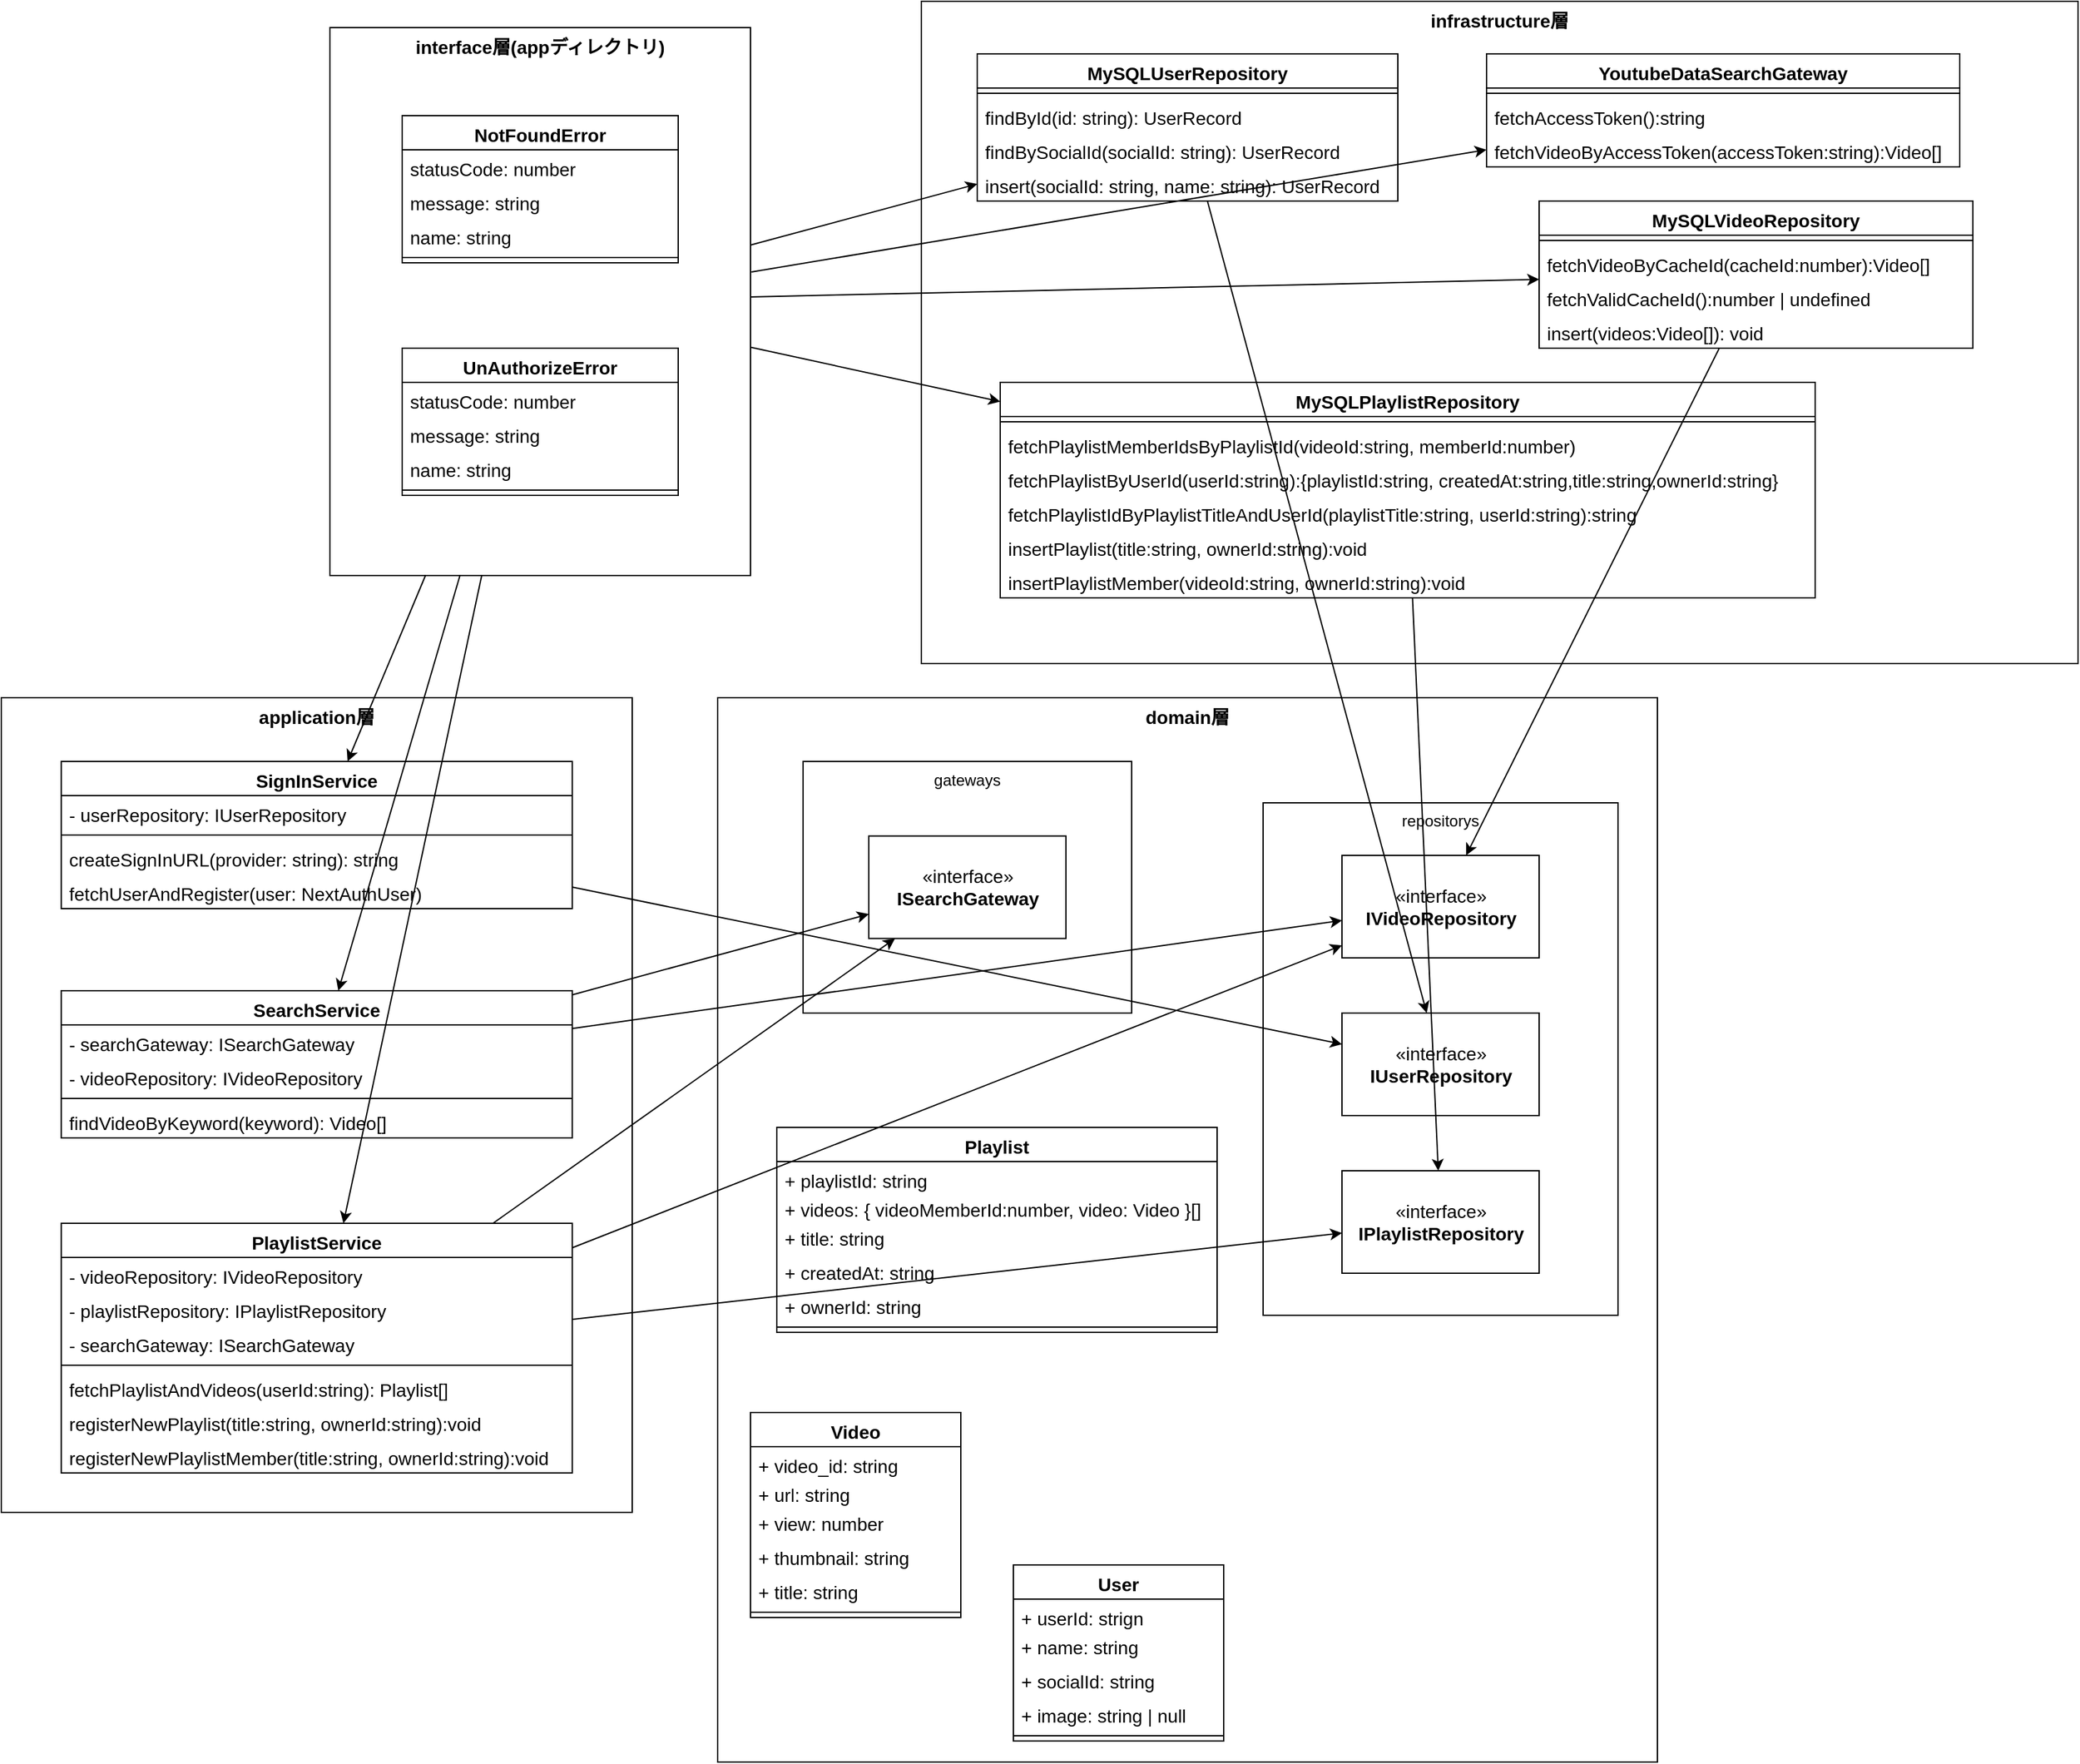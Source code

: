 <mxfile>
    <diagram id="TqiMSoc-IA8S14i54ej_" name="ページ1">
        <mxGraphModel dx="1843" dy="1568" grid="1" gridSize="10" guides="1" tooltips="1" connect="1" arrows="1" fold="1" page="1" pageScale="1" pageWidth="1169" pageHeight="827" math="0" shadow="0">
            <root>
                <mxCell id="0"/>
                <mxCell id="1" parent="0"/>
                <mxCell id="5" value="&lt;b&gt;&lt;font style=&quot;font-size: 14px;&quot;&gt;domain層&lt;/font&gt;&lt;/b&gt;" style="rounded=0;whiteSpace=wrap;html=1;fillColor=none;verticalAlign=top;" parent="1" vertex="1">
                    <mxGeometry x="925" y="870" width="715" height="810" as="geometry"/>
                </mxCell>
                <mxCell id="96" value="repositorys" style="rounded=0;whiteSpace=wrap;html=1;fillColor=none;verticalAlign=top;" parent="1" vertex="1">
                    <mxGeometry x="1340" y="950" width="270" height="390" as="geometry"/>
                </mxCell>
                <mxCell id="94" value="gateways" style="rounded=0;whiteSpace=wrap;html=1;fillColor=none;verticalAlign=top;" parent="1" vertex="1">
                    <mxGeometry x="990" y="918.5" width="250" height="191.5" as="geometry"/>
                </mxCell>
                <mxCell id="4" value="&lt;b&gt;&lt;font style=&quot;font-size: 14px;&quot;&gt;infrastructure層&lt;/font&gt;&lt;/b&gt;" style="rounded=0;whiteSpace=wrap;html=1;fillColor=none;verticalAlign=top;" parent="1" vertex="1">
                    <mxGeometry x="1080" y="340" width="880" height="504" as="geometry"/>
                </mxCell>
                <mxCell id="3" value="application層" style="rounded=0;whiteSpace=wrap;html=1;fillColor=none;fontStyle=1;fontSize=14;verticalAlign=top;" parent="1" vertex="1">
                    <mxGeometry x="380" y="870" width="480" height="620" as="geometry"/>
                </mxCell>
                <mxCell id="76" style="edgeStyle=none;html=1;fontSize=14;" parent="1" source="2" target="61" edge="1">
                    <mxGeometry relative="1" as="geometry"/>
                </mxCell>
                <mxCell id="77" style="edgeStyle=none;html=1;fontSize=14;" parent="1" source="2" target="33" edge="1">
                    <mxGeometry relative="1" as="geometry"/>
                </mxCell>
                <mxCell id="114" style="edgeStyle=none;html=1;exitX=1.002;exitY=0.446;exitDx=0;exitDy=0;exitPerimeter=0;" parent="1" source="2" target="102" edge="1">
                    <mxGeometry relative="1" as="geometry"/>
                </mxCell>
                <mxCell id="116" style="edgeStyle=none;html=1;" parent="1" source="2" target="86" edge="1">
                    <mxGeometry relative="1" as="geometry"/>
                </mxCell>
                <mxCell id="133" style="edgeStyle=none;html=1;" edge="1" parent="1" source="2" target="122">
                    <mxGeometry relative="1" as="geometry"/>
                </mxCell>
                <mxCell id="153" style="edgeStyle=none;html=1;" edge="1" parent="1" source="2" target="134">
                    <mxGeometry relative="1" as="geometry"/>
                </mxCell>
                <mxCell id="154" style="edgeStyle=none;html=1;" edge="1" parent="1" source="2" target="109">
                    <mxGeometry relative="1" as="geometry"/>
                </mxCell>
                <mxCell id="2" value="&lt;font size=&quot;1&quot;&gt;&lt;b style=&quot;font-size: 14px;&quot;&gt;interface層(appディレクトリ)&lt;/b&gt;&lt;/font&gt;" style="rounded=0;whiteSpace=wrap;html=1;fillColor=none;verticalAlign=top;" parent="1" vertex="1">
                    <mxGeometry x="630" y="360" width="320" height="417" as="geometry"/>
                </mxCell>
                <mxCell id="6" value="NotFoundError" style="swimlane;fontStyle=1;align=center;verticalAlign=top;childLayout=stackLayout;horizontal=1;startSize=26;horizontalStack=0;resizeParent=1;resizeParentMax=0;resizeLast=0;collapsible=1;marginBottom=0;fontSize=14;fillColor=none;" parent="1" vertex="1">
                    <mxGeometry x="685" y="427" width="210" height="112" as="geometry"/>
                </mxCell>
                <mxCell id="7" value="statusCode: number" style="text;strokeColor=none;fillColor=none;align=left;verticalAlign=top;spacingLeft=4;spacingRight=4;overflow=hidden;rotatable=0;points=[[0,0.5],[1,0.5]];portConstraint=eastwest;fontSize=14;" parent="6" vertex="1">
                    <mxGeometry y="26" width="210" height="26" as="geometry"/>
                </mxCell>
                <mxCell id="10" value="message: string" style="text;strokeColor=none;fillColor=none;align=left;verticalAlign=top;spacingLeft=4;spacingRight=4;overflow=hidden;rotatable=0;points=[[0,0.5],[1,0.5]];portConstraint=eastwest;fontSize=14;" parent="6" vertex="1">
                    <mxGeometry y="52" width="210" height="26" as="geometry"/>
                </mxCell>
                <mxCell id="11" value="name: string" style="text;strokeColor=none;fillColor=none;align=left;verticalAlign=top;spacingLeft=4;spacingRight=4;overflow=hidden;rotatable=0;points=[[0,0.5],[1,0.5]];portConstraint=eastwest;fontSize=14;" parent="6" vertex="1">
                    <mxGeometry y="78" width="210" height="26" as="geometry"/>
                </mxCell>
                <mxCell id="8" value="" style="line;strokeWidth=1;fillColor=none;align=left;verticalAlign=middle;spacingTop=-1;spacingLeft=3;spacingRight=3;rotatable=0;labelPosition=right;points=[];portConstraint=eastwest;strokeColor=inherit;fontSize=14;" parent="6" vertex="1">
                    <mxGeometry y="104" width="210" height="8" as="geometry"/>
                </mxCell>
                <mxCell id="12" value="UnAuthorizeError" style="swimlane;fontStyle=1;align=center;verticalAlign=top;childLayout=stackLayout;horizontal=1;startSize=26;horizontalStack=0;resizeParent=1;resizeParentMax=0;resizeLast=0;collapsible=1;marginBottom=0;fontSize=14;fillColor=none;" parent="1" vertex="1">
                    <mxGeometry x="685" y="604" width="210" height="112" as="geometry"/>
                </mxCell>
                <mxCell id="13" value="statusCode: number" style="text;strokeColor=none;fillColor=none;align=left;verticalAlign=top;spacingLeft=4;spacingRight=4;overflow=hidden;rotatable=0;points=[[0,0.5],[1,0.5]];portConstraint=eastwest;fontSize=14;" parent="12" vertex="1">
                    <mxGeometry y="26" width="210" height="26" as="geometry"/>
                </mxCell>
                <mxCell id="14" value="message: string" style="text;strokeColor=none;fillColor=none;align=left;verticalAlign=top;spacingLeft=4;spacingRight=4;overflow=hidden;rotatable=0;points=[[0,0.5],[1,0.5]];portConstraint=eastwest;fontSize=14;" parent="12" vertex="1">
                    <mxGeometry y="52" width="210" height="26" as="geometry"/>
                </mxCell>
                <mxCell id="15" value="name: string" style="text;strokeColor=none;fillColor=none;align=left;verticalAlign=top;spacingLeft=4;spacingRight=4;overflow=hidden;rotatable=0;points=[[0,0.5],[1,0.5]];portConstraint=eastwest;fontSize=14;" parent="12" vertex="1">
                    <mxGeometry y="78" width="210" height="26" as="geometry"/>
                </mxCell>
                <mxCell id="16" value="" style="line;strokeWidth=1;fillColor=none;align=left;verticalAlign=middle;spacingTop=-1;spacingLeft=3;spacingRight=3;rotatable=0;labelPosition=right;points=[];portConstraint=eastwest;strokeColor=inherit;fontSize=14;" parent="12" vertex="1">
                    <mxGeometry y="104" width="210" height="8" as="geometry"/>
                </mxCell>
                <mxCell id="33" value="SignInService" style="swimlane;fontStyle=1;align=center;verticalAlign=top;childLayout=stackLayout;horizontal=1;startSize=26;horizontalStack=0;resizeParent=1;resizeParentMax=0;resizeLast=0;collapsible=1;marginBottom=0;fontSize=14;fillColor=none;" parent="1" vertex="1">
                    <mxGeometry x="425.63" y="918.5" width="388.75" height="112" as="geometry"/>
                </mxCell>
                <mxCell id="35" value="- userRepository: IUserRepository" style="text;strokeColor=none;fillColor=none;align=left;verticalAlign=top;spacingLeft=4;spacingRight=4;overflow=hidden;rotatable=0;points=[[0,0.5],[1,0.5]];portConstraint=eastwest;fontSize=14;" parent="33" vertex="1">
                    <mxGeometry y="26" width="388.75" height="26" as="geometry"/>
                </mxCell>
                <mxCell id="37" value="" style="line;strokeWidth=1;fillColor=none;align=left;verticalAlign=middle;spacingTop=-1;spacingLeft=3;spacingRight=3;rotatable=0;labelPosition=right;points=[];portConstraint=eastwest;strokeColor=inherit;fontSize=14;" parent="33" vertex="1">
                    <mxGeometry y="52" width="388.75" height="8" as="geometry"/>
                </mxCell>
                <mxCell id="42" value="createSignInURL(provider: string): string" style="text;strokeColor=none;fillColor=none;align=left;verticalAlign=top;spacingLeft=4;spacingRight=4;overflow=hidden;rotatable=0;points=[[0,0.5],[1,0.5]];portConstraint=eastwest;fontSize=14;" parent="33" vertex="1">
                    <mxGeometry y="60" width="388.75" height="26" as="geometry"/>
                </mxCell>
                <mxCell id="43" value="fetchUserAndRegister(user: NextAuthUser)" style="text;strokeColor=none;fillColor=none;align=left;verticalAlign=top;spacingLeft=4;spacingRight=4;overflow=hidden;rotatable=0;points=[[0,0.5],[1,0.5]];portConstraint=eastwest;fontSize=14;" parent="33" vertex="1">
                    <mxGeometry y="86" width="388.75" height="26" as="geometry"/>
                </mxCell>
                <mxCell id="45" value="«interface»&lt;br&gt;&lt;b&gt;IUserRepository&lt;/b&gt;" style="html=1;fontSize=14;fillColor=none;" parent="1" vertex="1">
                    <mxGeometry x="1400" y="1110" width="150" height="78" as="geometry"/>
                </mxCell>
                <mxCell id="47" style="edgeStyle=none;html=1;fontSize=14;" parent="1" source="33" target="45" edge="1">
                    <mxGeometry relative="1" as="geometry"/>
                </mxCell>
                <mxCell id="48" value="User" style="swimlane;fontStyle=1;align=center;verticalAlign=top;childLayout=stackLayout;horizontal=1;startSize=26;horizontalStack=0;resizeParent=1;resizeParentMax=0;resizeLast=0;collapsible=1;marginBottom=0;fontSize=14;fillColor=none;" parent="1" vertex="1">
                    <mxGeometry x="1150" y="1530" width="160" height="134" as="geometry"/>
                </mxCell>
                <mxCell id="49" value="+ userId: strign" style="text;strokeColor=none;fillColor=none;align=left;verticalAlign=top;spacingLeft=4;spacingRight=4;overflow=hidden;rotatable=0;points=[[0,0.5],[1,0.5]];portConstraint=eastwest;fontSize=14;" parent="48" vertex="1">
                    <mxGeometry y="26" width="160" height="22" as="geometry"/>
                </mxCell>
                <mxCell id="52" value="+ name: string" style="text;strokeColor=none;fillColor=none;align=left;verticalAlign=top;spacingLeft=4;spacingRight=4;overflow=hidden;rotatable=0;points=[[0,0.5],[1,0.5]];portConstraint=eastwest;fontSize=14;" parent="48" vertex="1">
                    <mxGeometry y="48" width="160" height="26" as="geometry"/>
                </mxCell>
                <mxCell id="53" value="+ socialId: string" style="text;strokeColor=none;fillColor=none;align=left;verticalAlign=top;spacingLeft=4;spacingRight=4;overflow=hidden;rotatable=0;points=[[0,0.5],[1,0.5]];portConstraint=eastwest;fontSize=14;" parent="48" vertex="1">
                    <mxGeometry y="74" width="160" height="26" as="geometry"/>
                </mxCell>
                <mxCell id="54" value="+ image: string | null" style="text;strokeColor=none;fillColor=none;align=left;verticalAlign=top;spacingLeft=4;spacingRight=4;overflow=hidden;rotatable=0;points=[[0,0.5],[1,0.5]];portConstraint=eastwest;fontSize=14;" parent="48" vertex="1">
                    <mxGeometry y="100" width="160" height="26" as="geometry"/>
                </mxCell>
                <mxCell id="50" value="" style="line;strokeWidth=1;fillColor=none;align=left;verticalAlign=middle;spacingTop=-1;spacingLeft=3;spacingRight=3;rotatable=0;labelPosition=right;points=[];portConstraint=eastwest;strokeColor=inherit;fontSize=14;" parent="48" vertex="1">
                    <mxGeometry y="126" width="160" height="8" as="geometry"/>
                </mxCell>
                <mxCell id="93" style="edgeStyle=none;html=1;" parent="1" source="61" target="45" edge="1">
                    <mxGeometry relative="1" as="geometry"/>
                </mxCell>
                <mxCell id="98" value="&lt;br&gt;" style="edgeLabel;html=1;align=center;verticalAlign=middle;resizable=0;points=[];" parent="93" vertex="1" connectable="0">
                    <mxGeometry x="0.433" y="-5" relative="1" as="geometry">
                        <mxPoint as="offset"/>
                    </mxGeometry>
                </mxCell>
                <mxCell id="61" value="MySQLUserRepository" style="swimlane;fontStyle=1;align=center;verticalAlign=top;childLayout=stackLayout;horizontal=1;startSize=26;horizontalStack=0;resizeParent=1;resizeParentMax=0;resizeLast=0;collapsible=1;marginBottom=0;fontSize=14;fillColor=none;" parent="1" vertex="1">
                    <mxGeometry x="1122.5" y="380" width="320" height="112" as="geometry"/>
                </mxCell>
                <mxCell id="65" value="" style="line;strokeWidth=1;fillColor=none;align=left;verticalAlign=middle;spacingTop=-1;spacingLeft=3;spacingRight=3;rotatable=0;labelPosition=right;points=[];portConstraint=eastwest;strokeColor=inherit;fontSize=14;" parent="61" vertex="1">
                    <mxGeometry y="26" width="320" height="8" as="geometry"/>
                </mxCell>
                <mxCell id="63" value="findById(id: string): UserRecord" style="text;strokeColor=none;fillColor=none;align=left;verticalAlign=top;spacingLeft=4;spacingRight=4;overflow=hidden;rotatable=0;points=[[0,0.5],[1,0.5]];portConstraint=eastwest;fontSize=14;" parent="61" vertex="1">
                    <mxGeometry y="34" width="320" height="26" as="geometry"/>
                </mxCell>
                <mxCell id="66" value="findBySocialId(socialId: string): UserRecord" style="text;strokeColor=none;fillColor=none;align=left;verticalAlign=top;spacingLeft=4;spacingRight=4;overflow=hidden;rotatable=0;points=[[0,0.5],[1,0.5]];portConstraint=eastwest;fontSize=14;" parent="61" vertex="1">
                    <mxGeometry y="60" width="320" height="26" as="geometry"/>
                </mxCell>
                <mxCell id="67" value="insert(socialId: string, name: string): UserRecord" style="text;strokeColor=none;fillColor=none;align=left;verticalAlign=top;spacingLeft=4;spacingRight=4;overflow=hidden;rotatable=0;points=[[0,0.5],[1,0.5]];portConstraint=eastwest;fontSize=14;" parent="61" vertex="1">
                    <mxGeometry y="86" width="320" height="26" as="geometry"/>
                </mxCell>
                <mxCell id="78" value="«interface»&lt;br&gt;&lt;b&gt;ISearchGateway&lt;/b&gt;" style="html=1;fontSize=14;fillColor=none;" parent="1" vertex="1">
                    <mxGeometry x="1040" y="975.25" width="150" height="78" as="geometry"/>
                </mxCell>
                <mxCell id="79" value="«interface»&lt;br&gt;&lt;b&gt;IVideoRepository&lt;/b&gt;" style="html=1;fontSize=14;fillColor=none;" parent="1" vertex="1">
                    <mxGeometry x="1400" y="990" width="150" height="78" as="geometry"/>
                </mxCell>
                <mxCell id="80" value="Video" style="swimlane;fontStyle=1;align=center;verticalAlign=top;childLayout=stackLayout;horizontal=1;startSize=26;horizontalStack=0;resizeParent=1;resizeParentMax=0;resizeLast=0;collapsible=1;marginBottom=0;fontSize=14;fillColor=none;" parent="1" vertex="1">
                    <mxGeometry x="950" y="1414" width="160" height="156" as="geometry"/>
                </mxCell>
                <mxCell id="81" value="+ video_id: string" style="text;strokeColor=none;fillColor=none;align=left;verticalAlign=top;spacingLeft=4;spacingRight=4;overflow=hidden;rotatable=0;points=[[0,0.5],[1,0.5]];portConstraint=eastwest;fontSize=14;" parent="80" vertex="1">
                    <mxGeometry y="26" width="160" height="22" as="geometry"/>
                </mxCell>
                <mxCell id="118" value="+ url: string" style="text;strokeColor=none;fillColor=none;align=left;verticalAlign=top;spacingLeft=4;spacingRight=4;overflow=hidden;rotatable=0;points=[[0,0.5],[1,0.5]];portConstraint=eastwest;fontSize=14;" parent="80" vertex="1">
                    <mxGeometry y="48" width="160" height="22" as="geometry"/>
                </mxCell>
                <mxCell id="82" value="+ view: number" style="text;strokeColor=none;fillColor=none;align=left;verticalAlign=top;spacingLeft=4;spacingRight=4;overflow=hidden;rotatable=0;points=[[0,0.5],[1,0.5]];portConstraint=eastwest;fontSize=14;" parent="80" vertex="1">
                    <mxGeometry y="70" width="160" height="26" as="geometry"/>
                </mxCell>
                <mxCell id="83" value="+ thumbnail: string" style="text;strokeColor=none;fillColor=none;align=left;verticalAlign=top;spacingLeft=4;spacingRight=4;overflow=hidden;rotatable=0;points=[[0,0.5],[1,0.5]];portConstraint=eastwest;fontSize=14;" parent="80" vertex="1">
                    <mxGeometry y="96" width="160" height="26" as="geometry"/>
                </mxCell>
                <mxCell id="84" value="+ title: string" style="text;strokeColor=none;fillColor=none;align=left;verticalAlign=top;spacingLeft=4;spacingRight=4;overflow=hidden;rotatable=0;points=[[0,0.5],[1,0.5]];portConstraint=eastwest;fontSize=14;" parent="80" vertex="1">
                    <mxGeometry y="122" width="160" height="26" as="geometry"/>
                </mxCell>
                <mxCell id="85" value="" style="line;strokeWidth=1;fillColor=none;align=left;verticalAlign=middle;spacingTop=-1;spacingLeft=3;spacingRight=3;rotatable=0;labelPosition=right;points=[];portConstraint=eastwest;strokeColor=inherit;fontSize=14;" parent="80" vertex="1">
                    <mxGeometry y="148" width="160" height="8" as="geometry"/>
                </mxCell>
                <mxCell id="100" style="edgeStyle=none;html=1;" parent="1" source="86" target="78" edge="1">
                    <mxGeometry relative="1" as="geometry"/>
                </mxCell>
                <mxCell id="121" style="edgeStyle=none;html=1;" parent="1" source="86" target="79" edge="1">
                    <mxGeometry relative="1" as="geometry"/>
                </mxCell>
                <mxCell id="86" value="SearchService" style="swimlane;fontStyle=1;align=center;verticalAlign=top;childLayout=stackLayout;horizontal=1;startSize=26;horizontalStack=0;resizeParent=1;resizeParentMax=0;resizeLast=0;collapsible=1;marginBottom=0;fontSize=14;fillColor=none;" parent="1" vertex="1">
                    <mxGeometry x="425.62" y="1093" width="388.75" height="112" as="geometry"/>
                </mxCell>
                <mxCell id="87" value="- searchGateway: ISearchGateway" style="text;strokeColor=none;fillColor=none;align=left;verticalAlign=top;spacingLeft=4;spacingRight=4;overflow=hidden;rotatable=0;points=[[0,0.5],[1,0.5]];portConstraint=eastwest;fontSize=14;" parent="86" vertex="1">
                    <mxGeometry y="26" width="388.75" height="26" as="geometry"/>
                </mxCell>
                <mxCell id="120" value="- videoRepository: IVideoRepository" style="text;strokeColor=none;fillColor=none;align=left;verticalAlign=top;spacingLeft=4;spacingRight=4;overflow=hidden;rotatable=0;points=[[0,0.5],[1,0.5]];portConstraint=eastwest;fontSize=14;" parent="86" vertex="1">
                    <mxGeometry y="52" width="388.75" height="26" as="geometry"/>
                </mxCell>
                <mxCell id="89" value="" style="line;strokeWidth=1;fillColor=none;align=left;verticalAlign=middle;spacingTop=-1;spacingLeft=3;spacingRight=3;rotatable=0;labelPosition=right;points=[];portConstraint=eastwest;strokeColor=inherit;fontSize=14;" parent="86" vertex="1">
                    <mxGeometry y="78" width="388.75" height="8" as="geometry"/>
                </mxCell>
                <mxCell id="90" value="findVideoByKeyword(keyword): Video[]" style="text;strokeColor=none;fillColor=none;align=left;verticalAlign=top;spacingLeft=4;spacingRight=4;overflow=hidden;rotatable=0;points=[[0,0.5],[1,0.5]];portConstraint=eastwest;fontSize=14;" parent="86" vertex="1">
                    <mxGeometry y="86" width="388.75" height="26" as="geometry"/>
                </mxCell>
                <mxCell id="102" value="YoutubeDataSearchGateway" style="swimlane;fontStyle=1;align=center;verticalAlign=top;childLayout=stackLayout;horizontal=1;startSize=26;horizontalStack=0;resizeParent=1;resizeParentMax=0;resizeLast=0;collapsible=1;marginBottom=0;fontSize=14;fillColor=none;" parent="1" vertex="1">
                    <mxGeometry x="1510" y="380" width="360" height="86" as="geometry"/>
                </mxCell>
                <mxCell id="103" value="" style="line;strokeWidth=1;fillColor=none;align=left;verticalAlign=middle;spacingTop=-1;spacingLeft=3;spacingRight=3;rotatable=0;labelPosition=right;points=[];portConstraint=eastwest;strokeColor=inherit;fontSize=14;" parent="102" vertex="1">
                    <mxGeometry y="26" width="360" height="8" as="geometry"/>
                </mxCell>
                <mxCell id="104" value="fetchAccessToken():string" style="text;strokeColor=none;fillColor=none;align=left;verticalAlign=top;spacingLeft=4;spacingRight=4;overflow=hidden;rotatable=0;points=[[0,0.5],[1,0.5]];portConstraint=eastwest;fontSize=14;" parent="102" vertex="1">
                    <mxGeometry y="34" width="360" height="26" as="geometry"/>
                </mxCell>
                <mxCell id="106" value="fetchVideoByAccessToken(accessToken:string):Video[]" style="text;strokeColor=none;fillColor=none;align=left;verticalAlign=top;spacingLeft=4;spacingRight=4;overflow=hidden;rotatable=0;points=[[0,0.5],[1,0.5]];portConstraint=eastwest;fontSize=14;" parent="102" vertex="1">
                    <mxGeometry y="60" width="360" height="26" as="geometry"/>
                </mxCell>
                <mxCell id="117" style="edgeStyle=none;html=1;" parent="1" source="109" target="79" edge="1">
                    <mxGeometry relative="1" as="geometry"/>
                </mxCell>
                <mxCell id="109" value="MySQLVideoRepository" style="swimlane;fontStyle=1;align=center;verticalAlign=top;childLayout=stackLayout;horizontal=1;startSize=26;horizontalStack=0;resizeParent=1;resizeParentMax=0;resizeLast=0;collapsible=1;marginBottom=0;fontSize=14;fillColor=none;" parent="1" vertex="1">
                    <mxGeometry x="1550" y="492" width="330" height="112" as="geometry"/>
                </mxCell>
                <mxCell id="110" value="" style="line;strokeWidth=1;fillColor=none;align=left;verticalAlign=middle;spacingTop=-1;spacingLeft=3;spacingRight=3;rotatable=0;labelPosition=right;points=[];portConstraint=eastwest;strokeColor=inherit;fontSize=14;" parent="109" vertex="1">
                    <mxGeometry y="26" width="330" height="8" as="geometry"/>
                </mxCell>
                <mxCell id="111" value="fetchVideoByCacheId(cacheId:number):Video[]" style="text;strokeColor=none;fillColor=none;align=left;verticalAlign=top;spacingLeft=4;spacingRight=4;overflow=hidden;rotatable=0;points=[[0,0.5],[1,0.5]];portConstraint=eastwest;fontSize=14;" parent="109" vertex="1">
                    <mxGeometry y="34" width="330" height="26" as="geometry"/>
                </mxCell>
                <mxCell id="112" value="fetchValidCacheId():number | undefined" style="text;strokeColor=none;fillColor=none;align=left;verticalAlign=top;spacingLeft=4;spacingRight=4;overflow=hidden;rotatable=0;points=[[0,0.5],[1,0.5]];portConstraint=eastwest;fontSize=14;" parent="109" vertex="1">
                    <mxGeometry y="60" width="330" height="26" as="geometry"/>
                </mxCell>
                <mxCell id="113" value="insert(videos:Video[]): void" style="text;strokeColor=none;fillColor=none;align=left;verticalAlign=top;spacingLeft=4;spacingRight=4;overflow=hidden;rotatable=0;points=[[0,0.5],[1,0.5]];portConstraint=eastwest;fontSize=14;" parent="109" vertex="1">
                    <mxGeometry y="86" width="330" height="26" as="geometry"/>
                </mxCell>
                <mxCell id="130" style="edgeStyle=none;html=1;" edge="1" parent="1" source="122" target="78">
                    <mxGeometry relative="1" as="geometry"/>
                </mxCell>
                <mxCell id="131" style="edgeStyle=none;html=1;" edge="1" parent="1" source="122" target="79">
                    <mxGeometry relative="1" as="geometry"/>
                </mxCell>
                <mxCell id="144" style="edgeStyle=none;html=1;" edge="1" parent="1" source="122" target="142">
                    <mxGeometry relative="1" as="geometry"/>
                </mxCell>
                <mxCell id="122" value="PlaylistService" style="swimlane;fontStyle=1;align=center;verticalAlign=top;childLayout=stackLayout;horizontal=1;startSize=26;horizontalStack=0;resizeParent=1;resizeParentMax=0;resizeLast=0;collapsible=1;marginBottom=0;fontSize=14;fillColor=none;" vertex="1" parent="1">
                    <mxGeometry x="425.63" y="1270" width="388.75" height="190" as="geometry"/>
                </mxCell>
                <mxCell id="124" value="- videoRepository: IVideoRepository" style="text;strokeColor=none;fillColor=none;align=left;verticalAlign=top;spacingLeft=4;spacingRight=4;overflow=hidden;rotatable=0;points=[[0,0.5],[1,0.5]];portConstraint=eastwest;fontSize=14;" vertex="1" parent="122">
                    <mxGeometry y="26" width="388.75" height="26" as="geometry"/>
                </mxCell>
                <mxCell id="127" value="- playlistRepository: IPlaylistRepository" style="text;strokeColor=none;fillColor=none;align=left;verticalAlign=top;spacingLeft=4;spacingRight=4;overflow=hidden;rotatable=0;points=[[0,0.5],[1,0.5]];portConstraint=eastwest;fontSize=14;" vertex="1" parent="122">
                    <mxGeometry y="52" width="388.75" height="26" as="geometry"/>
                </mxCell>
                <mxCell id="123" value="- searchGateway: ISearchGateway" style="text;strokeColor=none;fillColor=none;align=left;verticalAlign=top;spacingLeft=4;spacingRight=4;overflow=hidden;rotatable=0;points=[[0,0.5],[1,0.5]];portConstraint=eastwest;fontSize=14;" vertex="1" parent="122">
                    <mxGeometry y="78" width="388.75" height="26" as="geometry"/>
                </mxCell>
                <mxCell id="125" value="" style="line;strokeWidth=1;fillColor=none;align=left;verticalAlign=middle;spacingTop=-1;spacingLeft=3;spacingRight=3;rotatable=0;labelPosition=right;points=[];portConstraint=eastwest;strokeColor=inherit;fontSize=14;" vertex="1" parent="122">
                    <mxGeometry y="104" width="388.75" height="8" as="geometry"/>
                </mxCell>
                <mxCell id="126" value="fetchPlaylistAndVideos(userId:string): Playlist[]" style="text;strokeColor=none;fillColor=none;align=left;verticalAlign=top;spacingLeft=4;spacingRight=4;overflow=hidden;rotatable=0;points=[[0,0.5],[1,0.5]];portConstraint=eastwest;fontSize=14;" vertex="1" parent="122">
                    <mxGeometry y="112" width="388.75" height="26" as="geometry"/>
                </mxCell>
                <mxCell id="128" value="registerNewPlaylist(title:string, ownerId:string):void" style="text;strokeColor=none;fillColor=none;align=left;verticalAlign=top;spacingLeft=4;spacingRight=4;overflow=hidden;rotatable=0;points=[[0,0.5],[1,0.5]];portConstraint=eastwest;fontSize=14;" vertex="1" parent="122">
                    <mxGeometry y="138" width="388.75" height="26" as="geometry"/>
                </mxCell>
                <mxCell id="129" value="registerNewPlaylistMember(title:string, ownerId:string):void" style="text;strokeColor=none;fillColor=none;align=left;verticalAlign=top;spacingLeft=4;spacingRight=4;overflow=hidden;rotatable=0;points=[[0,0.5],[1,0.5]];portConstraint=eastwest;fontSize=14;" vertex="1" parent="122">
                    <mxGeometry y="164" width="388.75" height="26" as="geometry"/>
                </mxCell>
                <mxCell id="145" style="edgeStyle=none;html=1;" edge="1" parent="1" source="134" target="142">
                    <mxGeometry relative="1" as="geometry"/>
                </mxCell>
                <mxCell id="134" value="MySQLPlaylistRepository" style="swimlane;fontStyle=1;align=center;verticalAlign=top;childLayout=stackLayout;horizontal=1;startSize=26;horizontalStack=0;resizeParent=1;resizeParentMax=0;resizeLast=0;collapsible=1;marginBottom=0;fontSize=14;fillColor=none;" vertex="1" parent="1">
                    <mxGeometry x="1140" y="630" width="620" height="164" as="geometry"/>
                </mxCell>
                <mxCell id="135" value="" style="line;strokeWidth=1;fillColor=none;align=left;verticalAlign=middle;spacingTop=-1;spacingLeft=3;spacingRight=3;rotatable=0;labelPosition=right;points=[];portConstraint=eastwest;strokeColor=inherit;fontSize=14;" vertex="1" parent="134">
                    <mxGeometry y="26" width="620" height="8" as="geometry"/>
                </mxCell>
                <mxCell id="136" value="fetchPlaylistMemberIdsByPlaylistId(videoId:string, memberId:number)" style="text;strokeColor=none;fillColor=none;align=left;verticalAlign=top;spacingLeft=4;spacingRight=4;overflow=hidden;rotatable=0;points=[[0,0.5],[1,0.5]];portConstraint=eastwest;fontSize=14;" vertex="1" parent="134">
                    <mxGeometry y="34" width="620" height="26" as="geometry"/>
                </mxCell>
                <mxCell id="138" value="fetchPlaylistByUserId(userId:string):{playlistId:string, createdAt:string,title:string,ownerId:string}" style="text;strokeColor=none;fillColor=none;align=left;verticalAlign=top;spacingLeft=4;spacingRight=4;overflow=hidden;rotatable=0;points=[[0,0.5],[1,0.5]];portConstraint=eastwest;fontSize=14;" vertex="1" parent="134">
                    <mxGeometry y="60" width="620" height="26" as="geometry"/>
                </mxCell>
                <mxCell id="139" value="fetchPlaylistIdByPlaylistTitleAndUserId(playlistTitle:string, userId:string):string" style="text;strokeColor=none;fillColor=none;align=left;verticalAlign=top;spacingLeft=4;spacingRight=4;overflow=hidden;rotatable=0;points=[[0,0.5],[1,0.5]];portConstraint=eastwest;fontSize=14;" vertex="1" parent="134">
                    <mxGeometry y="86" width="620" height="26" as="geometry"/>
                </mxCell>
                <mxCell id="140" value="insertPlaylist(title:string, ownerId:string):void" style="text;strokeColor=none;fillColor=none;align=left;verticalAlign=top;spacingLeft=4;spacingRight=4;overflow=hidden;rotatable=0;points=[[0,0.5],[1,0.5]];portConstraint=eastwest;fontSize=14;" vertex="1" parent="134">
                    <mxGeometry y="112" width="620" height="26" as="geometry"/>
                </mxCell>
                <mxCell id="141" value="insertPlaylistMember(videoId:string, ownerId:string):void" style="text;strokeColor=none;fillColor=none;align=left;verticalAlign=top;spacingLeft=4;spacingRight=4;overflow=hidden;rotatable=0;points=[[0,0.5],[1,0.5]];portConstraint=eastwest;fontSize=14;" vertex="1" parent="134">
                    <mxGeometry y="138" width="620" height="26" as="geometry"/>
                </mxCell>
                <mxCell id="142" value="«interface»&lt;br&gt;&lt;b&gt;IPlaylistRepository&lt;/b&gt;" style="html=1;fontSize=14;fillColor=none;" vertex="1" parent="1">
                    <mxGeometry x="1400" y="1230" width="150" height="78" as="geometry"/>
                </mxCell>
                <mxCell id="146" value="Playlist" style="swimlane;fontStyle=1;align=center;verticalAlign=top;childLayout=stackLayout;horizontal=1;startSize=26;horizontalStack=0;resizeParent=1;resizeParentMax=0;resizeLast=0;collapsible=1;marginBottom=0;fontSize=14;fillColor=none;" vertex="1" parent="1">
                    <mxGeometry x="970" y="1197" width="335" height="156" as="geometry"/>
                </mxCell>
                <mxCell id="147" value="+ playlistId: string" style="text;strokeColor=none;fillColor=none;align=left;verticalAlign=top;spacingLeft=4;spacingRight=4;overflow=hidden;rotatable=0;points=[[0,0.5],[1,0.5]];portConstraint=eastwest;fontSize=14;" vertex="1" parent="146">
                    <mxGeometry y="26" width="335" height="22" as="geometry"/>
                </mxCell>
                <mxCell id="148" value="+ videos: { videoMemberId:number, video: Video }[]" style="text;strokeColor=none;fillColor=none;align=left;verticalAlign=top;spacingLeft=4;spacingRight=4;overflow=hidden;rotatable=0;points=[[0,0.5],[1,0.5]];portConstraint=eastwest;fontSize=14;" vertex="1" parent="146">
                    <mxGeometry y="48" width="335" height="22" as="geometry"/>
                </mxCell>
                <mxCell id="149" value="+ title: string" style="text;strokeColor=none;fillColor=none;align=left;verticalAlign=top;spacingLeft=4;spacingRight=4;overflow=hidden;rotatable=0;points=[[0,0.5],[1,0.5]];portConstraint=eastwest;fontSize=14;" vertex="1" parent="146">
                    <mxGeometry y="70" width="335" height="26" as="geometry"/>
                </mxCell>
                <mxCell id="150" value="+ createdAt: string" style="text;strokeColor=none;fillColor=none;align=left;verticalAlign=top;spacingLeft=4;spacingRight=4;overflow=hidden;rotatable=0;points=[[0,0.5],[1,0.5]];portConstraint=eastwest;fontSize=14;" vertex="1" parent="146">
                    <mxGeometry y="96" width="335" height="26" as="geometry"/>
                </mxCell>
                <mxCell id="151" value="+ ownerId: string" style="text;strokeColor=none;fillColor=none;align=left;verticalAlign=top;spacingLeft=4;spacingRight=4;overflow=hidden;rotatable=0;points=[[0,0.5],[1,0.5]];portConstraint=eastwest;fontSize=14;" vertex="1" parent="146">
                    <mxGeometry y="122" width="335" height="26" as="geometry"/>
                </mxCell>
                <mxCell id="152" value="" style="line;strokeWidth=1;fillColor=none;align=left;verticalAlign=middle;spacingTop=-1;spacingLeft=3;spacingRight=3;rotatable=0;labelPosition=right;points=[];portConstraint=eastwest;strokeColor=inherit;fontSize=14;" vertex="1" parent="146">
                    <mxGeometry y="148" width="335" height="8" as="geometry"/>
                </mxCell>
            </root>
        </mxGraphModel>
    </diagram>
</mxfile>
